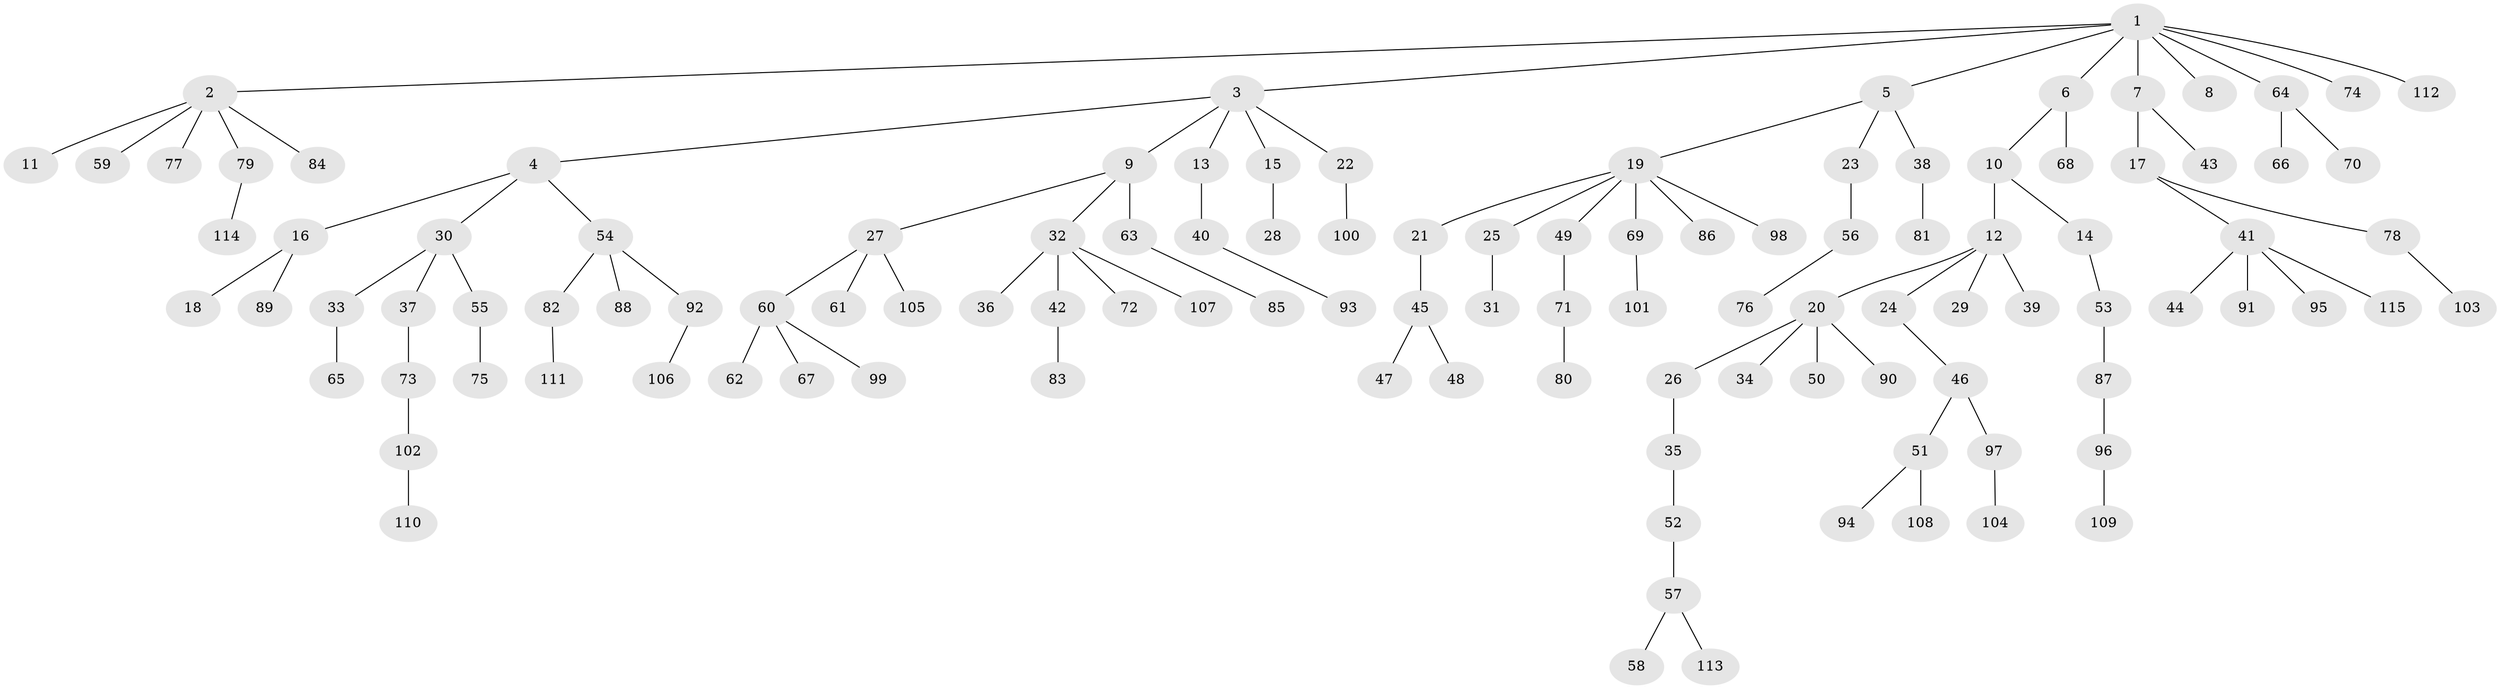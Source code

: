 // Generated by graph-tools (version 1.1) at 2025/53/03/09/25 04:53:24]
// undirected, 115 vertices, 114 edges
graph export_dot {
graph [start="1"]
  node [color=gray90,style=filled];
  1;
  2;
  3;
  4;
  5;
  6;
  7;
  8;
  9;
  10;
  11;
  12;
  13;
  14;
  15;
  16;
  17;
  18;
  19;
  20;
  21;
  22;
  23;
  24;
  25;
  26;
  27;
  28;
  29;
  30;
  31;
  32;
  33;
  34;
  35;
  36;
  37;
  38;
  39;
  40;
  41;
  42;
  43;
  44;
  45;
  46;
  47;
  48;
  49;
  50;
  51;
  52;
  53;
  54;
  55;
  56;
  57;
  58;
  59;
  60;
  61;
  62;
  63;
  64;
  65;
  66;
  67;
  68;
  69;
  70;
  71;
  72;
  73;
  74;
  75;
  76;
  77;
  78;
  79;
  80;
  81;
  82;
  83;
  84;
  85;
  86;
  87;
  88;
  89;
  90;
  91;
  92;
  93;
  94;
  95;
  96;
  97;
  98;
  99;
  100;
  101;
  102;
  103;
  104;
  105;
  106;
  107;
  108;
  109;
  110;
  111;
  112;
  113;
  114;
  115;
  1 -- 2;
  1 -- 3;
  1 -- 5;
  1 -- 6;
  1 -- 7;
  1 -- 8;
  1 -- 64;
  1 -- 74;
  1 -- 112;
  2 -- 11;
  2 -- 59;
  2 -- 77;
  2 -- 79;
  2 -- 84;
  3 -- 4;
  3 -- 9;
  3 -- 13;
  3 -- 15;
  3 -- 22;
  4 -- 16;
  4 -- 30;
  4 -- 54;
  5 -- 19;
  5 -- 23;
  5 -- 38;
  6 -- 10;
  6 -- 68;
  7 -- 17;
  7 -- 43;
  9 -- 27;
  9 -- 32;
  9 -- 63;
  10 -- 12;
  10 -- 14;
  12 -- 20;
  12 -- 24;
  12 -- 29;
  12 -- 39;
  13 -- 40;
  14 -- 53;
  15 -- 28;
  16 -- 18;
  16 -- 89;
  17 -- 41;
  17 -- 78;
  19 -- 21;
  19 -- 25;
  19 -- 49;
  19 -- 69;
  19 -- 86;
  19 -- 98;
  20 -- 26;
  20 -- 34;
  20 -- 50;
  20 -- 90;
  21 -- 45;
  22 -- 100;
  23 -- 56;
  24 -- 46;
  25 -- 31;
  26 -- 35;
  27 -- 60;
  27 -- 61;
  27 -- 105;
  30 -- 33;
  30 -- 37;
  30 -- 55;
  32 -- 36;
  32 -- 42;
  32 -- 72;
  32 -- 107;
  33 -- 65;
  35 -- 52;
  37 -- 73;
  38 -- 81;
  40 -- 93;
  41 -- 44;
  41 -- 91;
  41 -- 95;
  41 -- 115;
  42 -- 83;
  45 -- 47;
  45 -- 48;
  46 -- 51;
  46 -- 97;
  49 -- 71;
  51 -- 94;
  51 -- 108;
  52 -- 57;
  53 -- 87;
  54 -- 82;
  54 -- 88;
  54 -- 92;
  55 -- 75;
  56 -- 76;
  57 -- 58;
  57 -- 113;
  60 -- 62;
  60 -- 67;
  60 -- 99;
  63 -- 85;
  64 -- 66;
  64 -- 70;
  69 -- 101;
  71 -- 80;
  73 -- 102;
  78 -- 103;
  79 -- 114;
  82 -- 111;
  87 -- 96;
  92 -- 106;
  96 -- 109;
  97 -- 104;
  102 -- 110;
}

